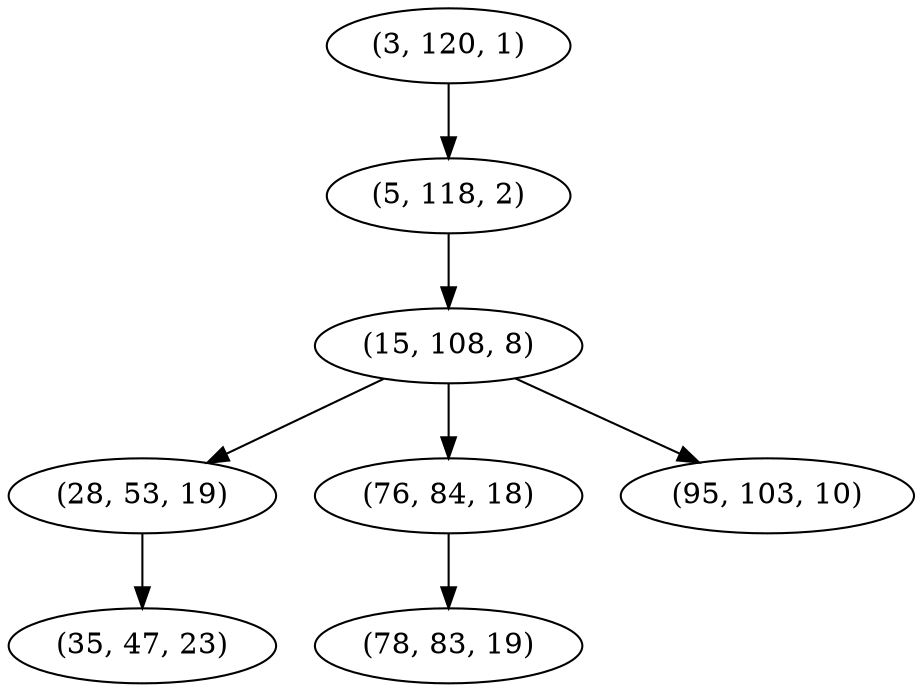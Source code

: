 digraph tree {
    "(3, 120, 1)";
    "(5, 118, 2)";
    "(15, 108, 8)";
    "(28, 53, 19)";
    "(35, 47, 23)";
    "(76, 84, 18)";
    "(78, 83, 19)";
    "(95, 103, 10)";
    "(3, 120, 1)" -> "(5, 118, 2)";
    "(5, 118, 2)" -> "(15, 108, 8)";
    "(15, 108, 8)" -> "(28, 53, 19)";
    "(15, 108, 8)" -> "(76, 84, 18)";
    "(15, 108, 8)" -> "(95, 103, 10)";
    "(28, 53, 19)" -> "(35, 47, 23)";
    "(76, 84, 18)" -> "(78, 83, 19)";
}
